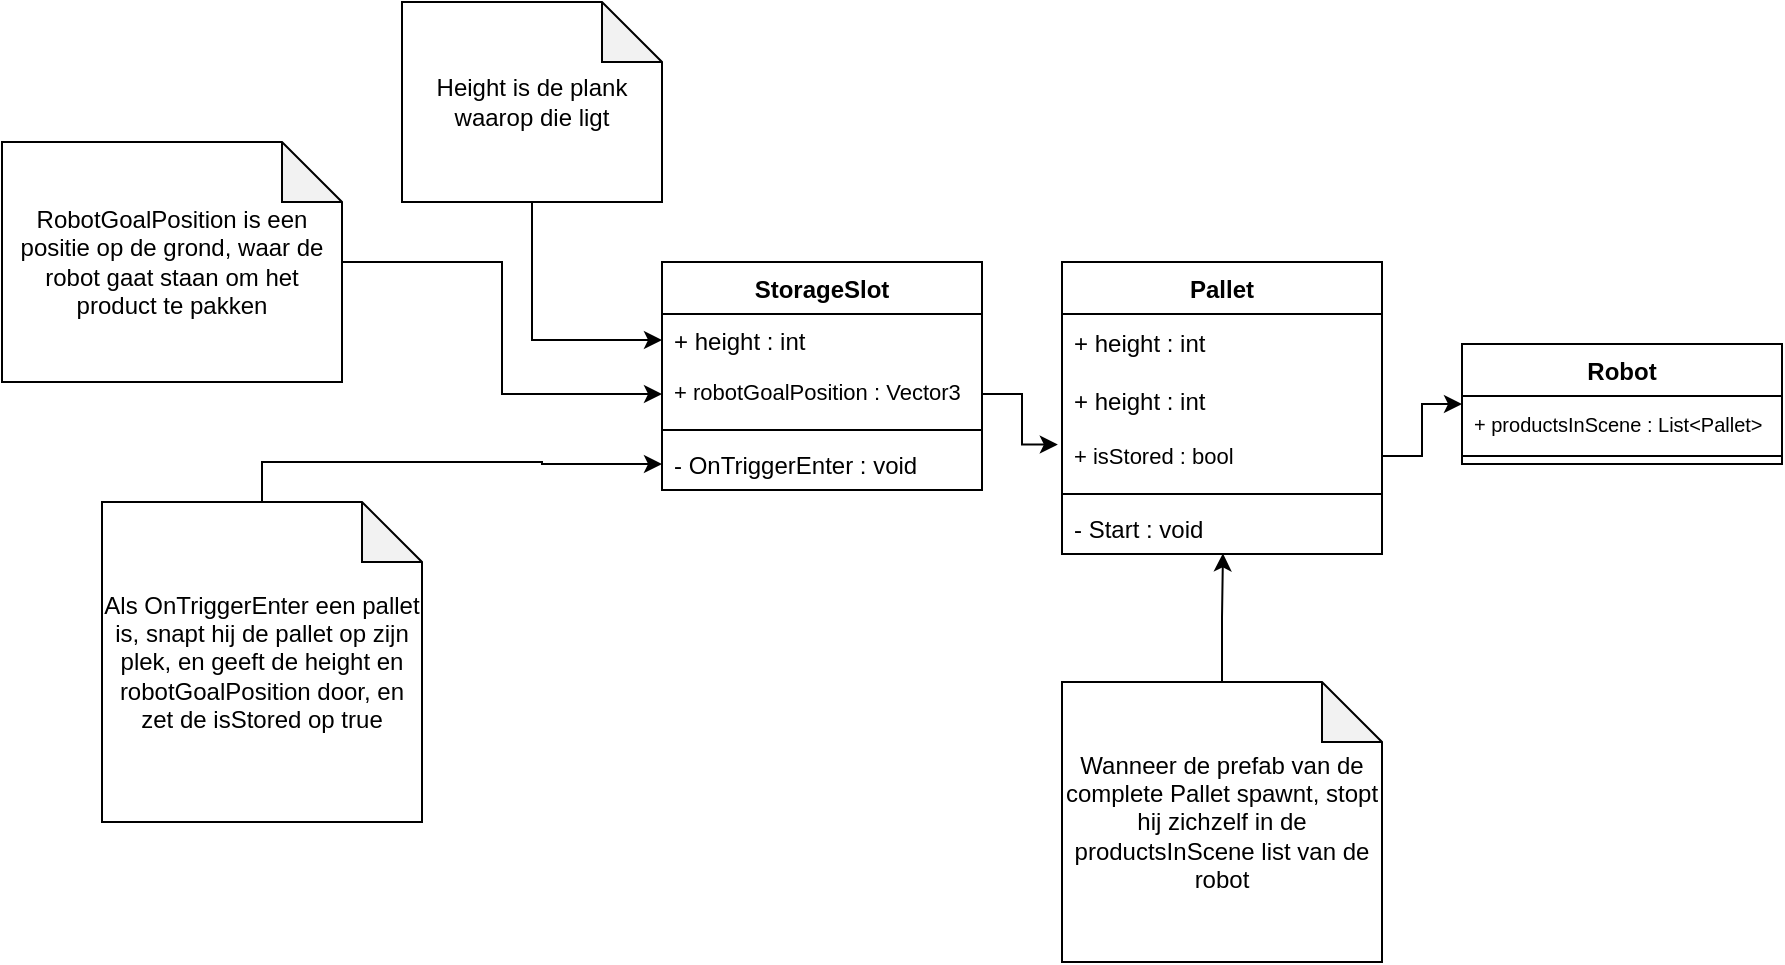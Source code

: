 <mxfile version="21.1.0" type="github">
  <diagram name="Pagina-1" id="hMjMNCtPBdTX2SfuTHIE">
    <mxGraphModel dx="2022" dy="657" grid="1" gridSize="10" guides="1" tooltips="1" connect="1" arrows="1" fold="1" page="1" pageScale="1" pageWidth="827" pageHeight="1169" math="0" shadow="0">
      <root>
        <mxCell id="0" />
        <mxCell id="1" parent="0" />
        <mxCell id="SE8H_QsxnCohwh4vq3oM-18" value="Pallet" style="swimlane;fontStyle=1;align=center;verticalAlign=top;childLayout=stackLayout;horizontal=1;startSize=26;horizontalStack=0;resizeParent=1;resizeParentMax=0;resizeLast=0;collapsible=1;marginBottom=0;whiteSpace=wrap;html=1;" vertex="1" parent="1">
          <mxGeometry x="320" y="240" width="160" height="146" as="geometry" />
        </mxCell>
        <mxCell id="SE8H_QsxnCohwh4vq3oM-14" value="+ height : int" style="text;strokeColor=none;fillColor=none;align=left;verticalAlign=middle;spacingLeft=4;spacingRight=4;overflow=hidden;points=[[0,0.5],[1,0.5]];portConstraint=eastwest;rotatable=0;whiteSpace=wrap;html=1;" vertex="1" parent="SE8H_QsxnCohwh4vq3oM-18">
          <mxGeometry y="26" width="160" height="30" as="geometry" />
        </mxCell>
        <mxCell id="SE8H_QsxnCohwh4vq3oM-43" value="+ height : int" style="text;strokeColor=none;fillColor=none;align=left;verticalAlign=top;spacingLeft=4;spacingRight=4;overflow=hidden;rotatable=0;points=[[0,0.5],[1,0.5]];portConstraint=eastwest;whiteSpace=wrap;html=1;" vertex="1" parent="SE8H_QsxnCohwh4vq3oM-18">
          <mxGeometry y="56" width="160" height="26" as="geometry" />
        </mxCell>
        <mxCell id="SE8H_QsxnCohwh4vq3oM-3" value="&lt;font style=&quot;font-size: 11px;&quot;&gt;+ isStored : bool&lt;/font&gt;" style="text;strokeColor=none;fillColor=none;align=left;verticalAlign=middle;spacingLeft=4;spacingRight=4;overflow=hidden;points=[[0,0.5],[1,0.5]];portConstraint=eastwest;rotatable=0;whiteSpace=wrap;html=1;" vertex="1" parent="SE8H_QsxnCohwh4vq3oM-18">
          <mxGeometry y="82" width="160" height="30" as="geometry" />
        </mxCell>
        <mxCell id="SE8H_QsxnCohwh4vq3oM-20" value="" style="line;strokeWidth=1;fillColor=none;align=left;verticalAlign=middle;spacingTop=-1;spacingLeft=3;spacingRight=3;rotatable=0;labelPosition=right;points=[];portConstraint=eastwest;strokeColor=inherit;" vertex="1" parent="SE8H_QsxnCohwh4vq3oM-18">
          <mxGeometry y="112" width="160" height="8" as="geometry" />
        </mxCell>
        <mxCell id="SE8H_QsxnCohwh4vq3oM-21" value="- Start : void" style="text;strokeColor=none;fillColor=none;align=left;verticalAlign=top;spacingLeft=4;spacingRight=4;overflow=hidden;rotatable=0;points=[[0,0.5],[1,0.5]];portConstraint=eastwest;whiteSpace=wrap;html=1;" vertex="1" parent="SE8H_QsxnCohwh4vq3oM-18">
          <mxGeometry y="120" width="160" height="26" as="geometry" />
        </mxCell>
        <mxCell id="SE8H_QsxnCohwh4vq3oM-22" value="StorageSlot" style="swimlane;fontStyle=1;align=center;verticalAlign=top;childLayout=stackLayout;horizontal=1;startSize=26;horizontalStack=0;resizeParent=1;resizeParentMax=0;resizeLast=0;collapsible=1;marginBottom=0;whiteSpace=wrap;html=1;" vertex="1" parent="1">
          <mxGeometry x="120" y="240" width="160" height="114" as="geometry" />
        </mxCell>
        <mxCell id="SE8H_QsxnCohwh4vq3oM-23" value="+ height : int" style="text;strokeColor=none;fillColor=none;align=left;verticalAlign=top;spacingLeft=4;spacingRight=4;overflow=hidden;rotatable=0;points=[[0,0.5],[1,0.5]];portConstraint=eastwest;whiteSpace=wrap;html=1;" vertex="1" parent="SE8H_QsxnCohwh4vq3oM-22">
          <mxGeometry y="26" width="160" height="26" as="geometry" />
        </mxCell>
        <mxCell id="SE8H_QsxnCohwh4vq3oM-26" value="+ robotGoalPosition : Vector3" style="text;strokeColor=none;fillColor=none;align=left;verticalAlign=top;spacingLeft=4;spacingRight=4;overflow=hidden;rotatable=0;points=[[0,0.5],[1,0.5]];portConstraint=eastwest;whiteSpace=wrap;html=1;fontSize=11;" vertex="1" parent="SE8H_QsxnCohwh4vq3oM-22">
          <mxGeometry y="52" width="160" height="28" as="geometry" />
        </mxCell>
        <mxCell id="SE8H_QsxnCohwh4vq3oM-24" value="" style="line;strokeWidth=1;fillColor=none;align=left;verticalAlign=middle;spacingTop=-1;spacingLeft=3;spacingRight=3;rotatable=0;labelPosition=right;points=[];portConstraint=eastwest;strokeColor=inherit;" vertex="1" parent="SE8H_QsxnCohwh4vq3oM-22">
          <mxGeometry y="80" width="160" height="8" as="geometry" />
        </mxCell>
        <mxCell id="SE8H_QsxnCohwh4vq3oM-27" value="- OnTriggerEnter : void" style="text;strokeColor=none;fillColor=none;align=left;verticalAlign=top;spacingLeft=4;spacingRight=4;overflow=hidden;rotatable=0;points=[[0,0.5],[1,0.5]];portConstraint=eastwest;whiteSpace=wrap;html=1;" vertex="1" parent="SE8H_QsxnCohwh4vq3oM-22">
          <mxGeometry y="88" width="160" height="26" as="geometry" />
        </mxCell>
        <mxCell id="SE8H_QsxnCohwh4vq3oM-28" style="edgeStyle=orthogonalEdgeStyle;rounded=0;orthogonalLoop=1;jettySize=auto;html=1;exitX=1;exitY=0.5;exitDx=0;exitDy=0;entryX=-0.013;entryY=0.309;entryDx=0;entryDy=0;entryPerimeter=0;" edge="1" parent="1" source="SE8H_QsxnCohwh4vq3oM-26" target="SE8H_QsxnCohwh4vq3oM-3">
          <mxGeometry relative="1" as="geometry" />
        </mxCell>
        <mxCell id="SE8H_QsxnCohwh4vq3oM-30" style="edgeStyle=orthogonalEdgeStyle;rounded=0;orthogonalLoop=1;jettySize=auto;html=1;entryX=0;entryY=0.5;entryDx=0;entryDy=0;" edge="1" parent="1" source="SE8H_QsxnCohwh4vq3oM-29" target="SE8H_QsxnCohwh4vq3oM-27">
          <mxGeometry relative="1" as="geometry" />
        </mxCell>
        <mxCell id="SE8H_QsxnCohwh4vq3oM-29" value="Als OnTriggerEnter een pallet is, snapt hij de pallet op zijn plek, en geeft de height en robotGoalPosition door, en zet de isStored op true" style="shape=note;whiteSpace=wrap;html=1;backgroundOutline=1;darkOpacity=0.05;" vertex="1" parent="1">
          <mxGeometry x="-160" y="360" width="160" height="160" as="geometry" />
        </mxCell>
        <mxCell id="SE8H_QsxnCohwh4vq3oM-32" style="edgeStyle=orthogonalEdgeStyle;rounded=0;orthogonalLoop=1;jettySize=auto;html=1;entryX=0;entryY=0.5;entryDx=0;entryDy=0;" edge="1" parent="1" source="SE8H_QsxnCohwh4vq3oM-31" target="SE8H_QsxnCohwh4vq3oM-23">
          <mxGeometry relative="1" as="geometry" />
        </mxCell>
        <mxCell id="SE8H_QsxnCohwh4vq3oM-31" value="Height is de plank waarop die ligt" style="shape=note;whiteSpace=wrap;html=1;backgroundOutline=1;darkOpacity=0.05;" vertex="1" parent="1">
          <mxGeometry x="-10" y="110" width="130" height="100" as="geometry" />
        </mxCell>
        <mxCell id="SE8H_QsxnCohwh4vq3oM-34" style="edgeStyle=orthogonalEdgeStyle;rounded=0;orthogonalLoop=1;jettySize=auto;html=1;entryX=0;entryY=0.5;entryDx=0;entryDy=0;" edge="1" parent="1" source="SE8H_QsxnCohwh4vq3oM-33" target="SE8H_QsxnCohwh4vq3oM-26">
          <mxGeometry relative="1" as="geometry" />
        </mxCell>
        <mxCell id="SE8H_QsxnCohwh4vq3oM-33" value="RobotGoalPosition is een positie op de grond, waar de robot gaat staan om het product te pakken" style="shape=note;whiteSpace=wrap;html=1;backgroundOutline=1;darkOpacity=0.05;" vertex="1" parent="1">
          <mxGeometry x="-210" y="180" width="170" height="120" as="geometry" />
        </mxCell>
        <mxCell id="SE8H_QsxnCohwh4vq3oM-35" value="Robot" style="swimlane;fontStyle=1;align=center;verticalAlign=top;childLayout=stackLayout;horizontal=1;startSize=26;horizontalStack=0;resizeParent=1;resizeParentMax=0;resizeLast=0;collapsible=1;marginBottom=0;whiteSpace=wrap;html=1;" vertex="1" parent="1">
          <mxGeometry x="520" y="281" width="160" height="60" as="geometry" />
        </mxCell>
        <mxCell id="SE8H_QsxnCohwh4vq3oM-36" value="&lt;font style=&quot;font-size: 10px;&quot;&gt;+ productsInScene : List&amp;lt;Pallet&amp;gt;&lt;/font&gt;" style="text;strokeColor=none;fillColor=none;align=left;verticalAlign=top;spacingLeft=4;spacingRight=4;overflow=hidden;rotatable=0;points=[[0,0.5],[1,0.5]];portConstraint=eastwest;whiteSpace=wrap;html=1;" vertex="1" parent="SE8H_QsxnCohwh4vq3oM-35">
          <mxGeometry y="26" width="160" height="26" as="geometry" />
        </mxCell>
        <mxCell id="SE8H_QsxnCohwh4vq3oM-37" value="" style="line;strokeWidth=1;fillColor=none;align=left;verticalAlign=middle;spacingTop=-1;spacingLeft=3;spacingRight=3;rotatable=0;labelPosition=right;points=[];portConstraint=eastwest;strokeColor=inherit;" vertex="1" parent="SE8H_QsxnCohwh4vq3oM-35">
          <mxGeometry y="52" width="160" height="8" as="geometry" />
        </mxCell>
        <mxCell id="SE8H_QsxnCohwh4vq3oM-40" style="edgeStyle=orthogonalEdgeStyle;rounded=0;orthogonalLoop=1;jettySize=auto;html=1;entryX=0;entryY=0.5;entryDx=0;entryDy=0;" edge="1" parent="1" source="SE8H_QsxnCohwh4vq3oM-3" target="SE8H_QsxnCohwh4vq3oM-35">
          <mxGeometry relative="1" as="geometry" />
        </mxCell>
        <mxCell id="SE8H_QsxnCohwh4vq3oM-42" style="edgeStyle=orthogonalEdgeStyle;rounded=0;orthogonalLoop=1;jettySize=auto;html=1;entryX=0.503;entryY=0.987;entryDx=0;entryDy=0;entryPerimeter=0;" edge="1" parent="1" source="SE8H_QsxnCohwh4vq3oM-41" target="SE8H_QsxnCohwh4vq3oM-21">
          <mxGeometry relative="1" as="geometry" />
        </mxCell>
        <mxCell id="SE8H_QsxnCohwh4vq3oM-41" value="Wanneer de prefab van de complete Pallet spawnt, stopt hij zichzelf in de productsInScene list van de robot" style="shape=note;whiteSpace=wrap;html=1;backgroundOutline=1;darkOpacity=0.05;" vertex="1" parent="1">
          <mxGeometry x="320" y="450" width="160" height="140" as="geometry" />
        </mxCell>
      </root>
    </mxGraphModel>
  </diagram>
</mxfile>
